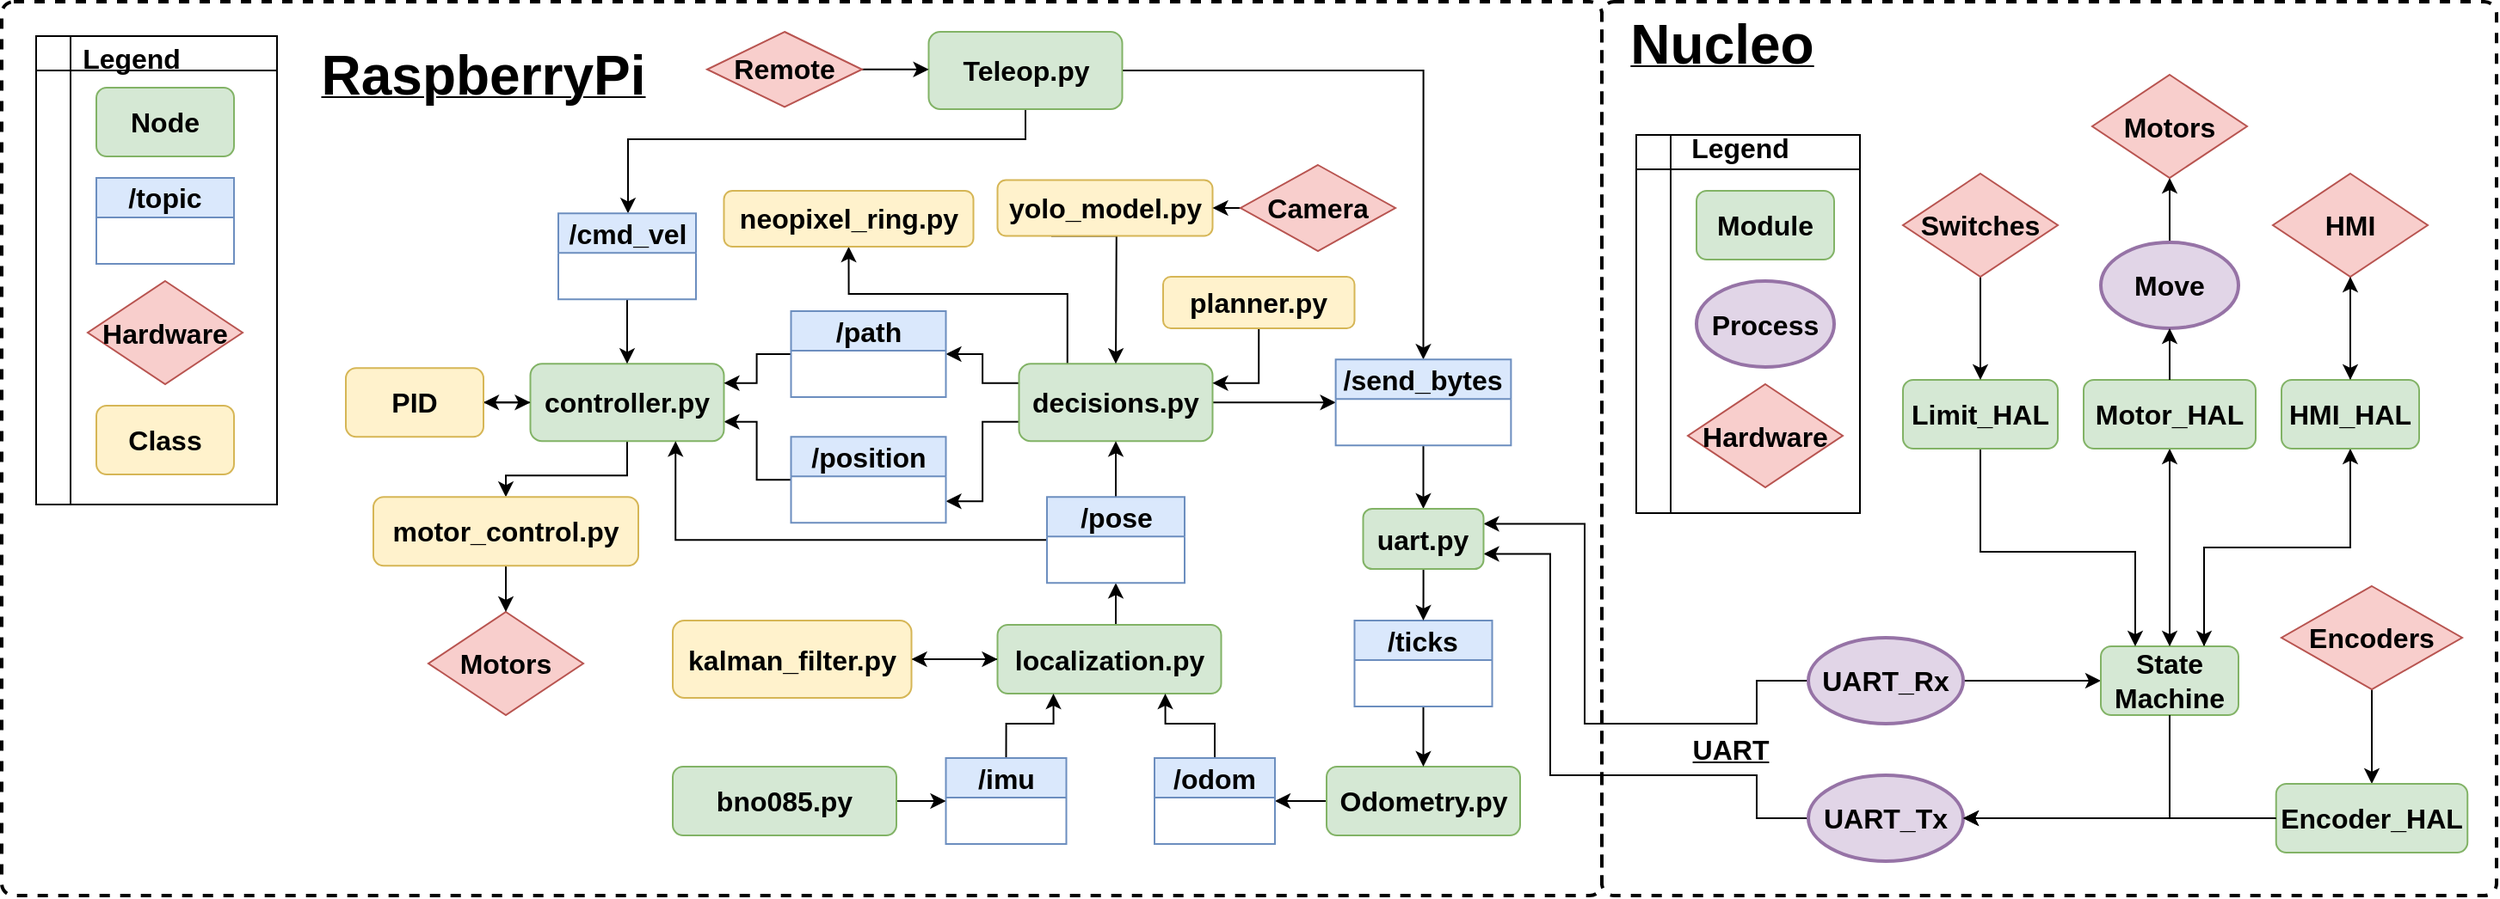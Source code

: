 <mxfile version="26.0.16">
  <diagram name="Page-1" id="js-JORSwDeCTtrG_aufr">
    <mxGraphModel dx="2899" dy="2326" grid="1" gridSize="10" guides="1" tooltips="1" connect="1" arrows="1" fold="1" page="1" pageScale="1" pageWidth="850" pageHeight="1100" math="0" shadow="0">
      <root>
        <mxCell id="0" />
        <mxCell id="1" parent="0" />
        <mxCell id="SvQYntT_slhw4JaxMj-Q-138" value="" style="rounded=1;whiteSpace=wrap;html=1;absoluteArcSize=1;arcSize=14;strokeWidth=2;fillColor=none;dashed=1;fontStyle=1" parent="1" vertex="1">
          <mxGeometry x="430" y="-170" width="520" height="520" as="geometry" />
        </mxCell>
        <mxCell id="SvQYntT_slhw4JaxMj-Q-137" value="" style="rounded=1;whiteSpace=wrap;html=1;absoluteArcSize=1;arcSize=14;strokeWidth=2;fillColor=none;dashed=1;fontStyle=1" parent="1" vertex="1">
          <mxGeometry x="-500" y="-170" width="930" height="520" as="geometry" />
        </mxCell>
        <mxCell id="SvQYntT_slhw4JaxMj-Q-130" value="" style="shape=internalStorage;whiteSpace=wrap;html=1;backgroundOutline=1;fontSize=16;fontStyle=1" parent="1" vertex="1">
          <mxGeometry x="-480" y="-150" width="140" height="272.5" as="geometry" />
        </mxCell>
        <mxCell id="SvQYntT_slhw4JaxMj-Q-131" value="&lt;font style=&quot;&quot; size=&quot;1&quot;&gt;&lt;span style=&quot;&quot;&gt;&lt;span style=&quot;font-size: 16px;&quot;&gt;Legend&lt;/span&gt;&lt;/span&gt;&lt;/font&gt;" style="text;html=1;align=center;verticalAlign=middle;resizable=0;points=[];autosize=1;strokeColor=none;fillColor=none;fontStyle=1" parent="1" vertex="1">
          <mxGeometry x="-465" y="-152.5" width="80" height="30" as="geometry" />
        </mxCell>
        <mxCell id="SvQYntT_slhw4JaxMj-Q-129" value="" style="shape=internalStorage;whiteSpace=wrap;html=1;backgroundOutline=1;fontSize=16;fontStyle=1" parent="1" vertex="1">
          <mxGeometry x="450" y="-92.5" width="130" height="220" as="geometry" />
        </mxCell>
        <mxCell id="27vbrKRVvee8yeocWUzd-69" style="edgeStyle=orthogonalEdgeStyle;rounded=0;orthogonalLoop=1;jettySize=auto;html=1;exitX=1;exitY=0.5;exitDx=0;exitDy=0;entryX=0;entryY=0.5;entryDx=0;entryDy=0;" edge="1" parent="1" source="SvQYntT_slhw4JaxMj-Q-2" target="27vbrKRVvee8yeocWUzd-23">
          <mxGeometry relative="1" as="geometry" />
        </mxCell>
        <mxCell id="27vbrKRVvee8yeocWUzd-83" style="edgeStyle=orthogonalEdgeStyle;rounded=0;orthogonalLoop=1;jettySize=auto;html=1;exitX=0;exitY=0.25;exitDx=0;exitDy=0;entryX=1;entryY=0.5;entryDx=0;entryDy=0;" edge="1" parent="1" source="SvQYntT_slhw4JaxMj-Q-2" target="0YpsHcEJag4zuLVZvNyq-3">
          <mxGeometry relative="1" as="geometry" />
        </mxCell>
        <mxCell id="27vbrKRVvee8yeocWUzd-84" style="edgeStyle=orthogonalEdgeStyle;rounded=0;orthogonalLoop=1;jettySize=auto;html=1;exitX=0;exitY=0.75;exitDx=0;exitDy=0;entryX=1;entryY=0.75;entryDx=0;entryDy=0;" edge="1" parent="1" source="SvQYntT_slhw4JaxMj-Q-2" target="SvQYntT_slhw4JaxMj-Q-11">
          <mxGeometry relative="1" as="geometry" />
        </mxCell>
        <mxCell id="27vbrKRVvee8yeocWUzd-96" style="edgeStyle=orthogonalEdgeStyle;rounded=0;orthogonalLoop=1;jettySize=auto;html=1;exitX=0.25;exitY=0;exitDx=0;exitDy=0;entryX=0.5;entryY=1;entryDx=0;entryDy=0;" edge="1" parent="1" source="SvQYntT_slhw4JaxMj-Q-2" target="ujazCNuhz-sULvrIAdQW-49">
          <mxGeometry relative="1" as="geometry">
            <Array as="points">
              <mxPoint x="119" />
              <mxPoint x="-8" />
            </Array>
          </mxGeometry>
        </mxCell>
        <mxCell id="SvQYntT_slhw4JaxMj-Q-2" value="decisions.py" style="rounded=1;whiteSpace=wrap;html=1;fillColor=#d5e8d4;strokeColor=#82b366;fontSize=16;fontStyle=1" parent="1" vertex="1">
          <mxGeometry x="91.25" y="40.63" width="112.5" height="45" as="geometry" />
        </mxCell>
        <mxCell id="27vbrKRVvee8yeocWUzd-81" style="edgeStyle=orthogonalEdgeStyle;rounded=0;orthogonalLoop=1;jettySize=auto;html=1;exitX=0;exitY=0.5;exitDx=0;exitDy=0;entryX=1;entryY=0.75;entryDx=0;entryDy=0;" edge="1" parent="1" source="SvQYntT_slhw4JaxMj-Q-11" target="0YpsHcEJag4zuLVZvNyq-2">
          <mxGeometry relative="1" as="geometry" />
        </mxCell>
        <mxCell id="SvQYntT_slhw4JaxMj-Q-11" value="/position" style="swimlane;whiteSpace=wrap;html=1;fillColor=#dae8fc;strokeColor=#6c8ebf;fontSize=16;fontStyle=1" parent="1" vertex="1">
          <mxGeometry x="-41.25" y="83.13" width="90" height="50" as="geometry" />
        </mxCell>
        <mxCell id="SvQYntT_slhw4JaxMj-Q-16" value="Node" style="rounded=1;whiteSpace=wrap;html=1;fillColor=#d5e8d4;strokeColor=#82b366;fontSize=16;fontStyle=1" parent="1" vertex="1">
          <mxGeometry x="-445" y="-120" width="80" height="40" as="geometry" />
        </mxCell>
        <mxCell id="SvQYntT_slhw4JaxMj-Q-17" value="/topic" style="swimlane;whiteSpace=wrap;html=1;fillColor=#dae8fc;strokeColor=#6c8ebf;fontSize=16;fontStyle=1" parent="1" vertex="1">
          <mxGeometry x="-445" y="-67.5" width="80" height="50" as="geometry" />
        </mxCell>
        <mxCell id="27vbrKRVvee8yeocWUzd-87" style="edgeStyle=orthogonalEdgeStyle;rounded=0;orthogonalLoop=1;jettySize=auto;html=1;exitX=0.25;exitY=1;exitDx=0;exitDy=0;entryX=0.5;entryY=0;entryDx=0;entryDy=0;" edge="1" parent="1" source="SvQYntT_slhw4JaxMj-Q-27" target="SvQYntT_slhw4JaxMj-Q-2">
          <mxGeometry relative="1" as="geometry">
            <Array as="points">
              <mxPoint x="148" y="-54" />
              <mxPoint x="148" y="-7" />
            </Array>
          </mxGeometry>
        </mxCell>
        <mxCell id="SvQYntT_slhw4JaxMj-Q-27" value="yolo_model.py" style="rounded=1;whiteSpace=wrap;html=1;fillColor=#fff2cc;strokeColor=#d6b656;fontSize=16;fontStyle=1" parent="1" vertex="1">
          <mxGeometry x="78.75" y="-66.25" width="125" height="32.5" as="geometry" />
        </mxCell>
        <mxCell id="SvQYntT_slhw4JaxMj-Q-69" value="Hardware" style="rhombus;whiteSpace=wrap;html=1;fillColor=#f8cecc;strokeColor=#b85450;fontSize=16;fontStyle=1" parent="1" vertex="1">
          <mxGeometry x="-450" y="-7.5" width="90" height="60" as="geometry" />
        </mxCell>
        <mxCell id="SvQYntT_slhw4JaxMj-Q-70" value="Motors" style="rhombus;whiteSpace=wrap;html=1;fillColor=#f8cecc;strokeColor=#b85450;fontSize=16;fontStyle=1" parent="1" vertex="1">
          <mxGeometry x="-252" y="185" width="90" height="60" as="geometry" />
        </mxCell>
        <mxCell id="SvQYntT_slhw4JaxMj-Q-96" style="edgeStyle=orthogonalEdgeStyle;rounded=0;orthogonalLoop=1;jettySize=auto;html=1;exitX=1;exitY=0.5;exitDx=0;exitDy=0;exitPerimeter=0;entryX=0;entryY=0.5;entryDx=0;entryDy=0;fontSize=16;fontStyle=1" parent="1" source="SvQYntT_slhw4JaxMj-Q-73" target="SvQYntT_slhw4JaxMj-Q-88" edge="1">
          <mxGeometry relative="1" as="geometry" />
        </mxCell>
        <mxCell id="27vbrKRVvee8yeocWUzd-103" style="edgeStyle=orthogonalEdgeStyle;rounded=0;orthogonalLoop=1;jettySize=auto;html=1;exitX=0;exitY=0.5;exitDx=0;exitDy=0;exitPerimeter=0;entryX=1;entryY=0.25;entryDx=0;entryDy=0;" edge="1" parent="1" source="SvQYntT_slhw4JaxMj-Q-73" target="27vbrKRVvee8yeocWUzd-55">
          <mxGeometry relative="1" as="geometry">
            <Array as="points">
              <mxPoint x="520" y="225" />
              <mxPoint x="520" y="250" />
              <mxPoint x="420" y="250" />
              <mxPoint x="420" y="134" />
            </Array>
          </mxGeometry>
        </mxCell>
        <mxCell id="SvQYntT_slhw4JaxMj-Q-73" value="UART_Rx" style="strokeWidth=2;html=1;shape=mxgraph.flowchart.start_1;whiteSpace=wrap;fillColor=#e1d5e7;strokeColor=#9673a6;fontSize=16;fontStyle=1" parent="1" vertex="1">
          <mxGeometry x="550" y="200" width="90" height="50" as="geometry" />
        </mxCell>
        <mxCell id="27vbrKRVvee8yeocWUzd-104" style="edgeStyle=orthogonalEdgeStyle;rounded=0;orthogonalLoop=1;jettySize=auto;html=1;exitX=0;exitY=0.5;exitDx=0;exitDy=0;exitPerimeter=0;entryX=1;entryY=0.75;entryDx=0;entryDy=0;" edge="1" parent="1" source="SvQYntT_slhw4JaxMj-Q-76" target="27vbrKRVvee8yeocWUzd-55">
          <mxGeometry relative="1" as="geometry">
            <Array as="points">
              <mxPoint x="520" y="305" />
              <mxPoint x="520" y="280" />
              <mxPoint x="400" y="280" />
              <mxPoint x="400" y="151" />
            </Array>
          </mxGeometry>
        </mxCell>
        <mxCell id="SvQYntT_slhw4JaxMj-Q-76" value="UART_Tx" style="strokeWidth=2;html=1;shape=mxgraph.flowchart.start_1;whiteSpace=wrap;fillColor=#e1d5e7;strokeColor=#9673a6;fontSize=16;fontStyle=1" parent="1" vertex="1">
          <mxGeometry x="550" y="280" width="90" height="50" as="geometry" />
        </mxCell>
        <mxCell id="SvQYntT_slhw4JaxMj-Q-81" value="Module" style="rounded=1;whiteSpace=wrap;html=1;fillColor=#d5e8d4;strokeColor=#82b366;fontSize=16;fontStyle=1" parent="1" vertex="1">
          <mxGeometry x="485" y="-60" width="80" height="40" as="geometry" />
        </mxCell>
        <mxCell id="-YYrbfhrtaR76CVI8aIQ-5" style="edgeStyle=orthogonalEdgeStyle;rounded=0;orthogonalLoop=1;jettySize=auto;html=1;exitX=0.5;exitY=0;exitDx=0;exitDy=0;exitPerimeter=0;entryX=0.5;entryY=1;entryDx=0;entryDy=0;fontStyle=1" parent="1" source="SvQYntT_slhw4JaxMj-Q-82" target="SvQYntT_slhw4JaxMj-Q-97" edge="1">
          <mxGeometry relative="1" as="geometry" />
        </mxCell>
        <mxCell id="SvQYntT_slhw4JaxMj-Q-82" value="Move" style="strokeWidth=2;html=1;shape=mxgraph.flowchart.start_1;whiteSpace=wrap;fillColor=#e1d5e7;strokeColor=#9673a6;fontSize=16;fontStyle=1" parent="1" vertex="1">
          <mxGeometry x="720" y="-30" width="80" height="50" as="geometry" />
        </mxCell>
        <mxCell id="-YYrbfhrtaR76CVI8aIQ-17" style="edgeStyle=orthogonalEdgeStyle;rounded=0;orthogonalLoop=1;jettySize=auto;html=1;exitX=0.5;exitY=0;exitDx=0;exitDy=0;entryX=0.5;entryY=1;entryDx=0;entryDy=0;fontStyle=1" parent="1" source="SvQYntT_slhw4JaxMj-Q-88" target="SvQYntT_slhw4JaxMj-Q-90" edge="1">
          <mxGeometry relative="1" as="geometry" />
        </mxCell>
        <mxCell id="-YYrbfhrtaR76CVI8aIQ-19" style="edgeStyle=orthogonalEdgeStyle;rounded=0;orthogonalLoop=1;jettySize=auto;html=1;exitX=0.75;exitY=0;exitDx=0;exitDy=0;entryX=0.5;entryY=1;entryDx=0;entryDy=0;fontStyle=1" parent="1" source="SvQYntT_slhw4JaxMj-Q-88" target="SvQYntT_slhw4JaxMj-Q-107" edge="1">
          <mxGeometry relative="1" as="geometry" />
        </mxCell>
        <mxCell id="SvQYntT_slhw4JaxMj-Q-88" value="State Machine" style="rounded=1;whiteSpace=wrap;html=1;fillColor=#d5e8d4;strokeColor=#82b366;fontSize=16;fontStyle=1" parent="1" vertex="1">
          <mxGeometry x="720" y="205" width="80" height="40" as="geometry" />
        </mxCell>
        <mxCell id="-YYrbfhrtaR76CVI8aIQ-18" style="edgeStyle=orthogonalEdgeStyle;rounded=0;orthogonalLoop=1;jettySize=auto;html=1;exitX=0.5;exitY=1;exitDx=0;exitDy=0;entryX=0.5;entryY=0;entryDx=0;entryDy=0;fontStyle=1" parent="1" source="SvQYntT_slhw4JaxMj-Q-90" target="SvQYntT_slhw4JaxMj-Q-88" edge="1">
          <mxGeometry relative="1" as="geometry" />
        </mxCell>
        <mxCell id="SvQYntT_slhw4JaxMj-Q-90" value="Motor_HAL" style="rounded=1;whiteSpace=wrap;html=1;fillColor=#d5e8d4;strokeColor=#82b366;fontSize=16;fontStyle=1" parent="1" vertex="1">
          <mxGeometry x="710" y="50" width="100" height="40" as="geometry" />
        </mxCell>
        <mxCell id="SvQYntT_slhw4JaxMj-Q-97" value="Motors" style="rhombus;whiteSpace=wrap;html=1;fillColor=#f8cecc;strokeColor=#b85450;fontSize=16;fontStyle=1" parent="1" vertex="1">
          <mxGeometry x="715" y="-127.5" width="90" height="60" as="geometry" />
        </mxCell>
        <mxCell id="SvQYntT_slhw4JaxMj-Q-108" style="edgeStyle=orthogonalEdgeStyle;rounded=0;orthogonalLoop=1;jettySize=auto;html=1;exitX=0.5;exitY=1;exitDx=0;exitDy=0;entryX=0.25;entryY=0;entryDx=0;entryDy=0;fontSize=16;fontStyle=1" parent="1" source="SvQYntT_slhw4JaxMj-Q-99" target="SvQYntT_slhw4JaxMj-Q-88" edge="1">
          <mxGeometry relative="1" as="geometry">
            <Array as="points">
              <mxPoint x="650" y="150" />
              <mxPoint x="740" y="150" />
            </Array>
          </mxGeometry>
        </mxCell>
        <mxCell id="SvQYntT_slhw4JaxMj-Q-99" value="Limit_HAL" style="rounded=1;whiteSpace=wrap;html=1;fillColor=#d5e8d4;strokeColor=#82b366;fontSize=16;fontStyle=1" parent="1" vertex="1">
          <mxGeometry x="605" y="50" width="90" height="40" as="geometry" />
        </mxCell>
        <mxCell id="SvQYntT_slhw4JaxMj-Q-106" style="edgeStyle=orthogonalEdgeStyle;rounded=0;orthogonalLoop=1;jettySize=auto;html=1;exitX=0.5;exitY=1;exitDx=0;exitDy=0;entryX=0.5;entryY=0;entryDx=0;entryDy=0;fontSize=16;fontStyle=1" parent="1" source="SvQYntT_slhw4JaxMj-Q-103" target="SvQYntT_slhw4JaxMj-Q-99" edge="1">
          <mxGeometry relative="1" as="geometry" />
        </mxCell>
        <mxCell id="SvQYntT_slhw4JaxMj-Q-103" value="Switches" style="rhombus;whiteSpace=wrap;html=1;fillColor=#f8cecc;strokeColor=#b85450;fontSize=16;fontStyle=1" parent="1" vertex="1">
          <mxGeometry x="605" y="-70" width="90" height="60" as="geometry" />
        </mxCell>
        <mxCell id="SvQYntT_slhw4JaxMj-Q-104" value="Hardware" style="rhombus;whiteSpace=wrap;html=1;fillColor=#f8cecc;strokeColor=#b85450;fontSize=16;fontStyle=1" parent="1" vertex="1">
          <mxGeometry x="480" y="52.5" width="90" height="60" as="geometry" />
        </mxCell>
        <mxCell id="-YYrbfhrtaR76CVI8aIQ-7" style="edgeStyle=orthogonalEdgeStyle;rounded=0;orthogonalLoop=1;jettySize=auto;html=1;exitX=0.5;exitY=0;exitDx=0;exitDy=0;entryX=0.5;entryY=1;entryDx=0;entryDy=0;fontStyle=1" parent="1" source="SvQYntT_slhw4JaxMj-Q-107" target="SvQYntT_slhw4JaxMj-Q-114" edge="1">
          <mxGeometry relative="1" as="geometry" />
        </mxCell>
        <mxCell id="-YYrbfhrtaR76CVI8aIQ-20" style="edgeStyle=orthogonalEdgeStyle;rounded=0;orthogonalLoop=1;jettySize=auto;html=1;exitX=0.5;exitY=1;exitDx=0;exitDy=0;entryX=0.75;entryY=0;entryDx=0;entryDy=0;fontStyle=1" parent="1" source="SvQYntT_slhw4JaxMj-Q-107" target="SvQYntT_slhw4JaxMj-Q-88" edge="1">
          <mxGeometry relative="1" as="geometry" />
        </mxCell>
        <mxCell id="SvQYntT_slhw4JaxMj-Q-107" value="HMI_HAL" style="rounded=1;whiteSpace=wrap;html=1;fillColor=#d5e8d4;strokeColor=#82b366;fontSize=16;fontStyle=1" parent="1" vertex="1">
          <mxGeometry x="825" y="50" width="80" height="40" as="geometry" />
        </mxCell>
        <mxCell id="-YYrbfhrtaR76CVI8aIQ-6" style="edgeStyle=orthogonalEdgeStyle;rounded=0;orthogonalLoop=1;jettySize=auto;html=1;exitX=0.5;exitY=1;exitDx=0;exitDy=0;entryX=0.5;entryY=0;entryDx=0;entryDy=0;fontStyle=1" parent="1" source="SvQYntT_slhw4JaxMj-Q-114" target="SvQYntT_slhw4JaxMj-Q-107" edge="1">
          <mxGeometry relative="1" as="geometry" />
        </mxCell>
        <mxCell id="SvQYntT_slhw4JaxMj-Q-114" value="HMI" style="rhombus;whiteSpace=wrap;html=1;fillColor=#f8cecc;strokeColor=#b85450;fontSize=16;fontStyle=1" parent="1" vertex="1">
          <mxGeometry x="820" y="-70" width="90" height="60" as="geometry" />
        </mxCell>
        <mxCell id="SvQYntT_slhw4JaxMj-Q-117" value="Process" style="strokeWidth=2;html=1;shape=mxgraph.flowchart.start_1;whiteSpace=wrap;fillColor=#e1d5e7;strokeColor=#9673a6;fontSize=16;fontStyle=1" parent="1" vertex="1">
          <mxGeometry x="485" y="-7.5" width="80" height="50" as="geometry" />
        </mxCell>
        <mxCell id="SvQYntT_slhw4JaxMj-Q-127" value="&lt;font style=&quot;&quot; size=&quot;1&quot;&gt;&lt;span style=&quot;&quot;&gt;&lt;span style=&quot;font-size: 16px;&quot;&gt;Legend&lt;/span&gt;&lt;/span&gt;&lt;/font&gt;" style="text;html=1;align=center;verticalAlign=middle;resizable=0;points=[];autosize=1;strokeColor=none;fillColor=none;fontStyle=1" parent="1" vertex="1">
          <mxGeometry x="470" y="-100" width="80" height="30" as="geometry" />
        </mxCell>
        <mxCell id="SvQYntT_slhw4JaxMj-Q-133" value="&lt;span&gt;&lt;u&gt;&lt;font style=&quot;font-size: 32px;&quot;&gt;RaspberryPi&lt;/font&gt;&lt;/u&gt;&lt;/span&gt;" style="text;html=1;strokeColor=none;fillColor=none;align=center;verticalAlign=middle;whiteSpace=wrap;rounded=0;fontStyle=1" parent="1" vertex="1">
          <mxGeometry x="-330" y="-152.5" width="220" height="50" as="geometry" />
        </mxCell>
        <mxCell id="SvQYntT_slhw4JaxMj-Q-139" value="&lt;span&gt;&lt;u&gt;&lt;font style=&quot;font-size: 32px;&quot;&gt;Nucleo&lt;/font&gt;&lt;/u&gt;&lt;/span&gt;" style="text;html=1;strokeColor=none;fillColor=none;align=center;verticalAlign=middle;whiteSpace=wrap;rounded=0;fontStyle=1" parent="1" vertex="1">
          <mxGeometry x="430" y="-170" width="140" height="50" as="geometry" />
        </mxCell>
        <mxCell id="-YYrbfhrtaR76CVI8aIQ-1" value="&lt;u style=&quot;font-size: 16px;&quot;&gt;UART&lt;/u&gt;" style="text;html=1;align=center;verticalAlign=middle;whiteSpace=wrap;rounded=0;fontSize=16;fontStyle=1" parent="1" vertex="1">
          <mxGeometry x="460" y="250" width="90" height="30" as="geometry" />
        </mxCell>
        <mxCell id="-YYrbfhrtaR76CVI8aIQ-8" style="edgeStyle=orthogonalEdgeStyle;rounded=0;orthogonalLoop=1;jettySize=auto;html=1;exitX=0.5;exitY=0;exitDx=0;exitDy=0;entryX=0.5;entryY=1;entryDx=0;entryDy=0;entryPerimeter=0;fontStyle=1" parent="1" source="SvQYntT_slhw4JaxMj-Q-90" target="SvQYntT_slhw4JaxMj-Q-82" edge="1">
          <mxGeometry relative="1" as="geometry" />
        </mxCell>
        <mxCell id="27vbrKRVvee8yeocWUzd-78" style="edgeStyle=orthogonalEdgeStyle;rounded=0;orthogonalLoop=1;jettySize=auto;html=1;exitX=0.5;exitY=1;exitDx=0;exitDy=0;entryX=1;entryY=0.25;entryDx=0;entryDy=0;" edge="1" parent="1" source="nDC3GwIiWiEVVQhMs_7W-8" target="SvQYntT_slhw4JaxMj-Q-2">
          <mxGeometry relative="1" as="geometry" />
        </mxCell>
        <mxCell id="nDC3GwIiWiEVVQhMs_7W-8" value="planner.py" style="rounded=1;whiteSpace=wrap;html=1;fillColor=#fff2cc;strokeColor=#d6b656;fontSize=16;fontStyle=1" parent="1" vertex="1">
          <mxGeometry x="175" y="-10.0" width="111.25" height="30" as="geometry" />
        </mxCell>
        <mxCell id="27vbrKRVvee8yeocWUzd-64" style="edgeStyle=orthogonalEdgeStyle;rounded=0;orthogonalLoop=1;jettySize=auto;html=1;exitX=0;exitY=0.5;exitDx=0;exitDy=0;entryX=1;entryY=0.5;entryDx=0;entryDy=0;" edge="1" parent="1" source="nDC3GwIiWiEVVQhMs_7W-18" target="27vbrKRVvee8yeocWUzd-33">
          <mxGeometry relative="1" as="geometry" />
        </mxCell>
        <mxCell id="27vbrKRVvee8yeocWUzd-65" style="edgeStyle=orthogonalEdgeStyle;rounded=0;orthogonalLoop=1;jettySize=auto;html=1;exitX=0.5;exitY=0;exitDx=0;exitDy=0;entryX=0.5;entryY=1;entryDx=0;entryDy=0;" edge="1" parent="1" source="nDC3GwIiWiEVVQhMs_7W-18" target="0YpsHcEJag4zuLVZvNyq-18">
          <mxGeometry relative="1" as="geometry" />
        </mxCell>
        <mxCell id="nDC3GwIiWiEVVQhMs_7W-18" value="localization.py" style="rounded=1;whiteSpace=wrap;html=1;fillColor=#d5e8d4;strokeColor=#82b366;fontSize=16;fontStyle=1" parent="1" vertex="1">
          <mxGeometry x="78.75" y="192.5" width="130" height="40" as="geometry" />
        </mxCell>
        <mxCell id="27vbrKRVvee8yeocWUzd-59" style="edgeStyle=orthogonalEdgeStyle;rounded=0;orthogonalLoop=1;jettySize=auto;html=1;exitX=0.5;exitY=1;exitDx=0;exitDy=0;" edge="1" parent="1" source="0YpsHcEJag4zuLVZvNyq-2" target="ujazCNuhz-sULvrIAdQW-21">
          <mxGeometry relative="1" as="geometry" />
        </mxCell>
        <mxCell id="27vbrKRVvee8yeocWUzd-61" style="edgeStyle=orthogonalEdgeStyle;rounded=0;orthogonalLoop=1;jettySize=auto;html=1;exitX=0;exitY=0.5;exitDx=0;exitDy=0;entryX=1;entryY=0.5;entryDx=0;entryDy=0;" edge="1" parent="1" source="0YpsHcEJag4zuLVZvNyq-2" target="ujazCNuhz-sULvrIAdQW-16">
          <mxGeometry relative="1" as="geometry" />
        </mxCell>
        <mxCell id="0YpsHcEJag4zuLVZvNyq-2" value="controller.py" style="rounded=1;whiteSpace=wrap;html=1;fillColor=#d5e8d4;strokeColor=#82b366;fontSize=16;fontStyle=1" parent="1" vertex="1">
          <mxGeometry x="-192.75" y="40.63" width="112.5" height="45" as="geometry" />
        </mxCell>
        <mxCell id="27vbrKRVvee8yeocWUzd-85" style="edgeStyle=orthogonalEdgeStyle;rounded=0;orthogonalLoop=1;jettySize=auto;html=1;exitX=0;exitY=0.5;exitDx=0;exitDy=0;entryX=1;entryY=0.25;entryDx=0;entryDy=0;" edge="1" parent="1" source="0YpsHcEJag4zuLVZvNyq-3" target="0YpsHcEJag4zuLVZvNyq-2">
          <mxGeometry relative="1" as="geometry" />
        </mxCell>
        <mxCell id="0YpsHcEJag4zuLVZvNyq-3" value="/path" style="swimlane;whiteSpace=wrap;html=1;fillColor=#dae8fc;strokeColor=#6c8ebf;fontSize=16;fontStyle=1;startSize=23;" parent="1" vertex="1">
          <mxGeometry x="-41.25" y="10.0" width="90" height="50" as="geometry" />
        </mxCell>
        <mxCell id="27vbrKRVvee8yeocWUzd-66" style="edgeStyle=orthogonalEdgeStyle;rounded=0;orthogonalLoop=1;jettySize=auto;html=1;exitX=0;exitY=0.5;exitDx=0;exitDy=0;entryX=0.75;entryY=1;entryDx=0;entryDy=0;" edge="1" parent="1" source="0YpsHcEJag4zuLVZvNyq-18" target="0YpsHcEJag4zuLVZvNyq-2">
          <mxGeometry relative="1" as="geometry">
            <Array as="points">
              <mxPoint x="-108" y="143" />
            </Array>
          </mxGeometry>
        </mxCell>
        <mxCell id="27vbrKRVvee8yeocWUzd-70" style="edgeStyle=orthogonalEdgeStyle;rounded=0;orthogonalLoop=1;jettySize=auto;html=1;exitX=0.5;exitY=0;exitDx=0;exitDy=0;entryX=0.5;entryY=1;entryDx=0;entryDy=0;" edge="1" parent="1" source="0YpsHcEJag4zuLVZvNyq-18" target="SvQYntT_slhw4JaxMj-Q-2">
          <mxGeometry relative="1" as="geometry" />
        </mxCell>
        <mxCell id="0YpsHcEJag4zuLVZvNyq-18" value="/pose" style="swimlane;whiteSpace=wrap;html=1;fillColor=#dae8fc;strokeColor=#6c8ebf;fontSize=16;fontStyle=1" parent="1" vertex="1">
          <mxGeometry x="107.5" y="118.13" width="80" height="50" as="geometry" />
        </mxCell>
        <mxCell id="yx9C5_KuWFZl6ONCJPJu-1" value="Class" style="rounded=1;whiteSpace=wrap;html=1;fillColor=#fff2cc;strokeColor=#d6b656;fontSize=16;fontStyle=1" parent="1" vertex="1">
          <mxGeometry x="-445" y="65" width="80" height="40" as="geometry" />
        </mxCell>
        <mxCell id="27vbrKRVvee8yeocWUzd-19" style="edgeStyle=orthogonalEdgeStyle;rounded=0;orthogonalLoop=1;jettySize=auto;html=1;exitX=0.5;exitY=1;exitDx=0;exitDy=0;entryX=0.5;entryY=0;entryDx=0;entryDy=0;" edge="1" parent="1" source="ujazCNuhz-sULvrIAdQW-1" target="27vbrKRVvee8yeocWUzd-18">
          <mxGeometry relative="1" as="geometry" />
        </mxCell>
        <mxCell id="ujazCNuhz-sULvrIAdQW-1" value="Encoders" style="rhombus;whiteSpace=wrap;html=1;fillColor=#f8cecc;strokeColor=#b85450;fontSize=16;fontStyle=1" parent="1" vertex="1">
          <mxGeometry x="825" y="170" width="105" height="60" as="geometry" />
        </mxCell>
        <mxCell id="27vbrKRVvee8yeocWUzd-97" style="edgeStyle=orthogonalEdgeStyle;rounded=0;orthogonalLoop=1;jettySize=auto;html=1;exitX=0;exitY=0.5;exitDx=0;exitDy=0;entryX=1;entryY=0.5;entryDx=0;entryDy=0;" edge="1" parent="1" source="ujazCNuhz-sULvrIAdQW-13" target="SvQYntT_slhw4JaxMj-Q-27">
          <mxGeometry relative="1" as="geometry" />
        </mxCell>
        <mxCell id="ujazCNuhz-sULvrIAdQW-13" value="Camera" style="rhombus;whiteSpace=wrap;html=1;fillColor=#f8cecc;strokeColor=#b85450;fontSize=16;fontStyle=1" parent="1" vertex="1">
          <mxGeometry x="220" y="-75" width="90" height="50" as="geometry" />
        </mxCell>
        <mxCell id="27vbrKRVvee8yeocWUzd-62" style="edgeStyle=orthogonalEdgeStyle;rounded=0;orthogonalLoop=1;jettySize=auto;html=1;exitX=1;exitY=0.5;exitDx=0;exitDy=0;entryX=0;entryY=0.5;entryDx=0;entryDy=0;" edge="1" parent="1" source="ujazCNuhz-sULvrIAdQW-16" target="0YpsHcEJag4zuLVZvNyq-2">
          <mxGeometry relative="1" as="geometry" />
        </mxCell>
        <mxCell id="ujazCNuhz-sULvrIAdQW-16" value="PID" style="rounded=1;whiteSpace=wrap;html=1;fillColor=#fff2cc;strokeColor=#d6b656;fontSize=16;fontStyle=1" parent="1" vertex="1">
          <mxGeometry x="-300" y="43.13" width="80" height="40" as="geometry" />
        </mxCell>
        <mxCell id="27vbrKRVvee8yeocWUzd-86" style="edgeStyle=orthogonalEdgeStyle;rounded=0;orthogonalLoop=1;jettySize=auto;html=1;exitX=0.5;exitY=1;exitDx=0;exitDy=0;entryX=0.5;entryY=0;entryDx=0;entryDy=0;" edge="1" parent="1" source="ujazCNuhz-sULvrIAdQW-21" target="SvQYntT_slhw4JaxMj-Q-70">
          <mxGeometry relative="1" as="geometry" />
        </mxCell>
        <mxCell id="ujazCNuhz-sULvrIAdQW-21" value="motor_control.py" style="rounded=1;whiteSpace=wrap;html=1;fillColor=#fff2cc;strokeColor=#d6b656;fontSize=16;fontStyle=1" parent="1" vertex="1">
          <mxGeometry x="-284" y="118.13" width="154" height="40" as="geometry" />
        </mxCell>
        <mxCell id="ujazCNuhz-sULvrIAdQW-49" value="neopixel_ring.py" style="rounded=1;whiteSpace=wrap;html=1;fillColor=#fff2cc;strokeColor=#d6b656;fontSize=16;fontStyle=1" parent="1" vertex="1">
          <mxGeometry x="-80.25" y="-60" width="145" height="32.5" as="geometry" />
        </mxCell>
        <mxCell id="27vbrKRVvee8yeocWUzd-91" style="edgeStyle=orthogonalEdgeStyle;rounded=0;orthogonalLoop=1;jettySize=auto;html=1;exitX=0.5;exitY=1;exitDx=0;exitDy=0;" edge="1" parent="1" source="27vbrKRVvee8yeocWUzd-2" target="27vbrKRVvee8yeocWUzd-58">
          <mxGeometry relative="1" as="geometry">
            <Array as="points">
              <mxPoint x="95" y="-90" />
              <mxPoint x="-136" y="-90" />
            </Array>
          </mxGeometry>
        </mxCell>
        <mxCell id="27vbrKRVvee8yeocWUzd-94" style="edgeStyle=orthogonalEdgeStyle;rounded=0;orthogonalLoop=1;jettySize=auto;html=1;exitX=1;exitY=0.5;exitDx=0;exitDy=0;entryX=0.5;entryY=0;entryDx=0;entryDy=0;" edge="1" parent="1" source="27vbrKRVvee8yeocWUzd-2" target="27vbrKRVvee8yeocWUzd-23">
          <mxGeometry relative="1" as="geometry" />
        </mxCell>
        <mxCell id="27vbrKRVvee8yeocWUzd-2" value="Teleop.py" style="rounded=1;whiteSpace=wrap;html=1;fillColor=#d5e8d4;strokeColor=#82b366;fontSize=16;fontStyle=1" vertex="1" parent="1">
          <mxGeometry x="38.75" y="-152.5" width="112.5" height="45" as="geometry" />
        </mxCell>
        <mxCell id="27vbrKRVvee8yeocWUzd-92" style="edgeStyle=orthogonalEdgeStyle;rounded=0;orthogonalLoop=1;jettySize=auto;html=1;exitX=1;exitY=0.5;exitDx=0;exitDy=0;entryX=0;entryY=0.5;entryDx=0;entryDy=0;" edge="1" parent="1" source="27vbrKRVvee8yeocWUzd-3" target="27vbrKRVvee8yeocWUzd-2">
          <mxGeometry relative="1" as="geometry" />
        </mxCell>
        <mxCell id="27vbrKRVvee8yeocWUzd-3" value="Remote" style="rhombus;whiteSpace=wrap;html=1;fillColor=#f8cecc;strokeColor=#b85450;fontSize=16;fontStyle=1" vertex="1" parent="1">
          <mxGeometry x="-90" y="-152.5" width="90" height="43.75" as="geometry" />
        </mxCell>
        <mxCell id="27vbrKRVvee8yeocWUzd-18" value="Encoder_HAL" style="rounded=1;whiteSpace=wrap;html=1;fillColor=#d5e8d4;strokeColor=#82b366;fontSize=16;fontStyle=1" vertex="1" parent="1">
          <mxGeometry x="821.87" y="285" width="111.25" height="40" as="geometry" />
        </mxCell>
        <mxCell id="27vbrKRVvee8yeocWUzd-77" style="edgeStyle=orthogonalEdgeStyle;rounded=0;orthogonalLoop=1;jettySize=auto;html=1;exitX=0.5;exitY=1;exitDx=0;exitDy=0;entryX=0.5;entryY=0;entryDx=0;entryDy=0;" edge="1" parent="1" source="27vbrKRVvee8yeocWUzd-23" target="27vbrKRVvee8yeocWUzd-55">
          <mxGeometry relative="1" as="geometry" />
        </mxCell>
        <mxCell id="27vbrKRVvee8yeocWUzd-23" value="/send_bytes" style="swimlane;whiteSpace=wrap;html=1;fillColor=#dae8fc;strokeColor=#6c8ebf;fontSize=16;fontStyle=1" vertex="1" parent="1">
          <mxGeometry x="275.31" y="38.13" width="101.88" height="50" as="geometry" />
        </mxCell>
        <mxCell id="27vbrKRVvee8yeocWUzd-73" style="edgeStyle=orthogonalEdgeStyle;rounded=0;orthogonalLoop=1;jettySize=auto;html=1;exitX=0;exitY=0.5;exitDx=0;exitDy=0;entryX=1;entryY=0.5;entryDx=0;entryDy=0;" edge="1" parent="1" source="27vbrKRVvee8yeocWUzd-29" target="27vbrKRVvee8yeocWUzd-35">
          <mxGeometry relative="1" as="geometry" />
        </mxCell>
        <mxCell id="27vbrKRVvee8yeocWUzd-29" value="Odometry.py" style="rounded=1;whiteSpace=wrap;html=1;fillColor=#d5e8d4;strokeColor=#82b366;fontSize=16;fontStyle=1" vertex="1" parent="1">
          <mxGeometry x="270" y="275" width="112.5" height="40" as="geometry" />
        </mxCell>
        <mxCell id="27vbrKRVvee8yeocWUzd-72" style="edgeStyle=orthogonalEdgeStyle;rounded=0;orthogonalLoop=1;jettySize=auto;html=1;exitX=0.5;exitY=1;exitDx=0;exitDy=0;entryX=0.5;entryY=0;entryDx=0;entryDy=0;" edge="1" parent="1" source="27vbrKRVvee8yeocWUzd-31" target="27vbrKRVvee8yeocWUzd-29">
          <mxGeometry relative="1" as="geometry" />
        </mxCell>
        <mxCell id="27vbrKRVvee8yeocWUzd-31" value="/ticks" style="swimlane;whiteSpace=wrap;html=1;fillColor=#dae8fc;strokeColor=#6c8ebf;fontSize=16;fontStyle=1" vertex="1" parent="1">
          <mxGeometry x="286.25" y="190" width="80" height="50" as="geometry" />
        </mxCell>
        <mxCell id="27vbrKRVvee8yeocWUzd-63" style="edgeStyle=orthogonalEdgeStyle;rounded=0;orthogonalLoop=1;jettySize=auto;html=1;exitX=1;exitY=0.5;exitDx=0;exitDy=0;" edge="1" parent="1" source="27vbrKRVvee8yeocWUzd-33" target="nDC3GwIiWiEVVQhMs_7W-18">
          <mxGeometry relative="1" as="geometry" />
        </mxCell>
        <mxCell id="27vbrKRVvee8yeocWUzd-33" value="kalman_filter.py" style="rounded=1;whiteSpace=wrap;html=1;fillColor=#fff2cc;strokeColor=#d6b656;fontSize=16;fontStyle=1" vertex="1" parent="1">
          <mxGeometry x="-110" y="190" width="138.75" height="45" as="geometry" />
        </mxCell>
        <mxCell id="27vbrKRVvee8yeocWUzd-74" style="edgeStyle=orthogonalEdgeStyle;rounded=0;orthogonalLoop=1;jettySize=auto;html=1;exitX=0.5;exitY=0;exitDx=0;exitDy=0;entryX=0.75;entryY=1;entryDx=0;entryDy=0;" edge="1" parent="1" source="27vbrKRVvee8yeocWUzd-35" target="nDC3GwIiWiEVVQhMs_7W-18">
          <mxGeometry relative="1" as="geometry">
            <mxPoint x="180" y="250" as="targetPoint" />
          </mxGeometry>
        </mxCell>
        <mxCell id="27vbrKRVvee8yeocWUzd-35" value="/odom" style="swimlane;whiteSpace=wrap;html=1;fillColor=#dae8fc;strokeColor=#6c8ebf;fontSize=16;fontStyle=1" vertex="1" parent="1">
          <mxGeometry x="170" y="270" width="70" height="50" as="geometry" />
        </mxCell>
        <mxCell id="27vbrKRVvee8yeocWUzd-75" style="edgeStyle=orthogonalEdgeStyle;rounded=0;orthogonalLoop=1;jettySize=auto;html=1;exitX=0.5;exitY=0;exitDx=0;exitDy=0;entryX=0.25;entryY=1;entryDx=0;entryDy=0;" edge="1" parent="1" source="27vbrKRVvee8yeocWUzd-36" target="nDC3GwIiWiEVVQhMs_7W-18">
          <mxGeometry relative="1" as="geometry">
            <Array as="points">
              <mxPoint x="84" y="250" />
              <mxPoint x="111" y="250" />
            </Array>
          </mxGeometry>
        </mxCell>
        <mxCell id="27vbrKRVvee8yeocWUzd-36" value="/imu" style="swimlane;whiteSpace=wrap;html=1;fillColor=#dae8fc;strokeColor=#6c8ebf;fontSize=16;fontStyle=1" vertex="1" parent="1">
          <mxGeometry x="48.75" y="270" width="70" height="50" as="geometry" />
        </mxCell>
        <mxCell id="27vbrKRVvee8yeocWUzd-76" style="edgeStyle=orthogonalEdgeStyle;rounded=0;orthogonalLoop=1;jettySize=auto;html=1;exitX=1;exitY=0.5;exitDx=0;exitDy=0;entryX=0;entryY=0.5;entryDx=0;entryDy=0;" edge="1" parent="1" source="27vbrKRVvee8yeocWUzd-45" target="27vbrKRVvee8yeocWUzd-36">
          <mxGeometry relative="1" as="geometry" />
        </mxCell>
        <mxCell id="27vbrKRVvee8yeocWUzd-45" value="bno085.py" style="rounded=1;whiteSpace=wrap;html=1;fillColor=#d5e8d4;strokeColor=#82b366;fontSize=16;fontStyle=1" vertex="1" parent="1">
          <mxGeometry x="-110" y="275" width="130" height="40" as="geometry" />
        </mxCell>
        <mxCell id="27vbrKRVvee8yeocWUzd-71" style="edgeStyle=orthogonalEdgeStyle;rounded=0;orthogonalLoop=1;jettySize=auto;html=1;entryX=0.5;entryY=0;entryDx=0;entryDy=0;" edge="1" parent="1" source="27vbrKRVvee8yeocWUzd-55" target="27vbrKRVvee8yeocWUzd-31">
          <mxGeometry relative="1" as="geometry" />
        </mxCell>
        <mxCell id="27vbrKRVvee8yeocWUzd-55" value="uart.py" style="rounded=1;whiteSpace=wrap;html=1;fillColor=#d5e8d4;strokeColor=#82b366;fontSize=16;fontStyle=1" vertex="1" parent="1">
          <mxGeometry x="291.25" y="125" width="70" height="35" as="geometry" />
        </mxCell>
        <mxCell id="27vbrKRVvee8yeocWUzd-93" style="edgeStyle=orthogonalEdgeStyle;rounded=0;orthogonalLoop=1;jettySize=auto;html=1;exitX=0.5;exitY=1;exitDx=0;exitDy=0;entryX=0.5;entryY=0;entryDx=0;entryDy=0;" edge="1" parent="1" source="27vbrKRVvee8yeocWUzd-58" target="0YpsHcEJag4zuLVZvNyq-2">
          <mxGeometry relative="1" as="geometry" />
        </mxCell>
        <mxCell id="27vbrKRVvee8yeocWUzd-58" value="/cmd_vel" style="swimlane;whiteSpace=wrap;html=1;fillColor=#dae8fc;strokeColor=#6c8ebf;fontSize=16;fontStyle=1" vertex="1" parent="1">
          <mxGeometry x="-176.5" y="-46.87" width="80" height="50" as="geometry" />
        </mxCell>
        <mxCell id="27vbrKRVvee8yeocWUzd-100" style="edgeStyle=orthogonalEdgeStyle;rounded=0;orthogonalLoop=1;jettySize=auto;html=1;exitX=0;exitY=0.5;exitDx=0;exitDy=0;entryX=1;entryY=0.5;entryDx=0;entryDy=0;entryPerimeter=0;" edge="1" parent="1" source="27vbrKRVvee8yeocWUzd-18" target="SvQYntT_slhw4JaxMj-Q-76">
          <mxGeometry relative="1" as="geometry" />
        </mxCell>
        <mxCell id="27vbrKRVvee8yeocWUzd-101" style="edgeStyle=orthogonalEdgeStyle;rounded=0;orthogonalLoop=1;jettySize=auto;html=1;exitX=0.5;exitY=1;exitDx=0;exitDy=0;entryX=1;entryY=0.5;entryDx=0;entryDy=0;entryPerimeter=0;" edge="1" parent="1" source="SvQYntT_slhw4JaxMj-Q-88" target="SvQYntT_slhw4JaxMj-Q-76">
          <mxGeometry relative="1" as="geometry" />
        </mxCell>
      </root>
    </mxGraphModel>
  </diagram>
</mxfile>
